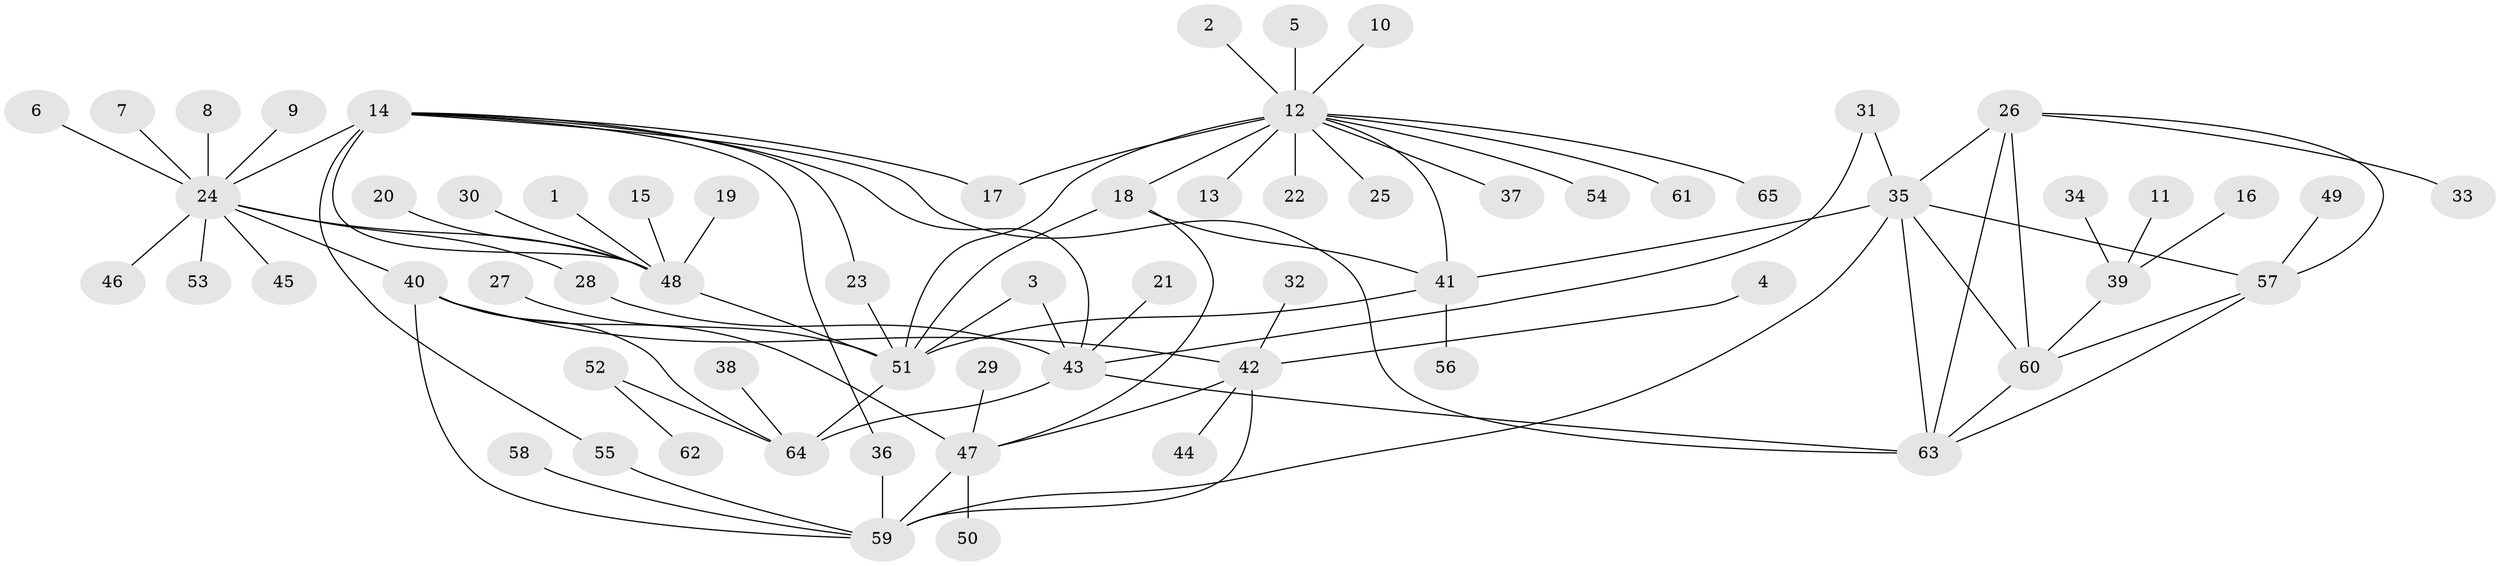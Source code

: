 // original degree distribution, {8: 0.08461538461538462, 7: 0.03076923076923077, 10: 0.015384615384615385, 11: 0.023076923076923078, 12: 0.007692307692307693, 9: 0.023076923076923078, 6: 0.03076923076923077, 5: 0.007692307692307693, 13: 0.015384615384615385, 1: 0.6153846153846154, 2: 0.11538461538461539, 4: 0.007692307692307693, 3: 0.023076923076923078}
// Generated by graph-tools (version 1.1) at 2025/02/03/09/25 03:02:36]
// undirected, 65 vertices, 90 edges
graph export_dot {
graph [start="1"]
  node [color=gray90,style=filled];
  1;
  2;
  3;
  4;
  5;
  6;
  7;
  8;
  9;
  10;
  11;
  12;
  13;
  14;
  15;
  16;
  17;
  18;
  19;
  20;
  21;
  22;
  23;
  24;
  25;
  26;
  27;
  28;
  29;
  30;
  31;
  32;
  33;
  34;
  35;
  36;
  37;
  38;
  39;
  40;
  41;
  42;
  43;
  44;
  45;
  46;
  47;
  48;
  49;
  50;
  51;
  52;
  53;
  54;
  55;
  56;
  57;
  58;
  59;
  60;
  61;
  62;
  63;
  64;
  65;
  1 -- 48 [weight=1.0];
  2 -- 12 [weight=1.0];
  3 -- 43 [weight=1.0];
  3 -- 51 [weight=1.0];
  4 -- 42 [weight=1.0];
  5 -- 12 [weight=1.0];
  6 -- 24 [weight=1.0];
  7 -- 24 [weight=1.0];
  8 -- 24 [weight=1.0];
  9 -- 24 [weight=1.0];
  10 -- 12 [weight=1.0];
  11 -- 39 [weight=1.0];
  12 -- 13 [weight=1.0];
  12 -- 17 [weight=1.0];
  12 -- 18 [weight=3.0];
  12 -- 22 [weight=1.0];
  12 -- 25 [weight=1.0];
  12 -- 37 [weight=1.0];
  12 -- 41 [weight=3.0];
  12 -- 51 [weight=3.0];
  12 -- 54 [weight=1.0];
  12 -- 61 [weight=1.0];
  12 -- 65 [weight=1.0];
  14 -- 17 [weight=1.0];
  14 -- 23 [weight=1.0];
  14 -- 24 [weight=4.0];
  14 -- 36 [weight=1.0];
  14 -- 43 [weight=1.0];
  14 -- 48 [weight=1.0];
  14 -- 55 [weight=1.0];
  14 -- 63 [weight=1.0];
  15 -- 48 [weight=1.0];
  16 -- 39 [weight=1.0];
  18 -- 41 [weight=1.0];
  18 -- 47 [weight=1.0];
  18 -- 51 [weight=1.0];
  19 -- 48 [weight=1.0];
  20 -- 48 [weight=1.0];
  21 -- 43 [weight=1.0];
  23 -- 51 [weight=1.0];
  24 -- 28 [weight=1.0];
  24 -- 40 [weight=1.0];
  24 -- 45 [weight=1.0];
  24 -- 46 [weight=1.0];
  24 -- 48 [weight=4.0];
  24 -- 53 [weight=1.0];
  26 -- 33 [weight=1.0];
  26 -- 35 [weight=2.0];
  26 -- 57 [weight=2.0];
  26 -- 60 [weight=2.0];
  26 -- 63 [weight=2.0];
  27 -- 51 [weight=1.0];
  28 -- 43 [weight=1.0];
  29 -- 47 [weight=1.0];
  30 -- 48 [weight=1.0];
  31 -- 35 [weight=1.0];
  31 -- 43 [weight=1.0];
  32 -- 42 [weight=1.0];
  34 -- 39 [weight=1.0];
  35 -- 41 [weight=1.0];
  35 -- 57 [weight=1.0];
  35 -- 59 [weight=1.0];
  35 -- 60 [weight=1.0];
  35 -- 63 [weight=1.0];
  36 -- 59 [weight=1.0];
  38 -- 64 [weight=1.0];
  39 -- 60 [weight=1.0];
  40 -- 42 [weight=2.0];
  40 -- 47 [weight=4.0];
  40 -- 59 [weight=2.0];
  40 -- 64 [weight=1.0];
  41 -- 51 [weight=1.0];
  41 -- 56 [weight=1.0];
  42 -- 44 [weight=1.0];
  42 -- 47 [weight=2.0];
  42 -- 59 [weight=1.0];
  43 -- 63 [weight=2.0];
  43 -- 64 [weight=5.0];
  47 -- 50 [weight=1.0];
  47 -- 59 [weight=2.0];
  48 -- 51 [weight=1.0];
  49 -- 57 [weight=1.0];
  51 -- 64 [weight=1.0];
  52 -- 62 [weight=1.0];
  52 -- 64 [weight=1.0];
  55 -- 59 [weight=1.0];
  57 -- 60 [weight=1.0];
  57 -- 63 [weight=1.0];
  58 -- 59 [weight=1.0];
  60 -- 63 [weight=1.0];
}
